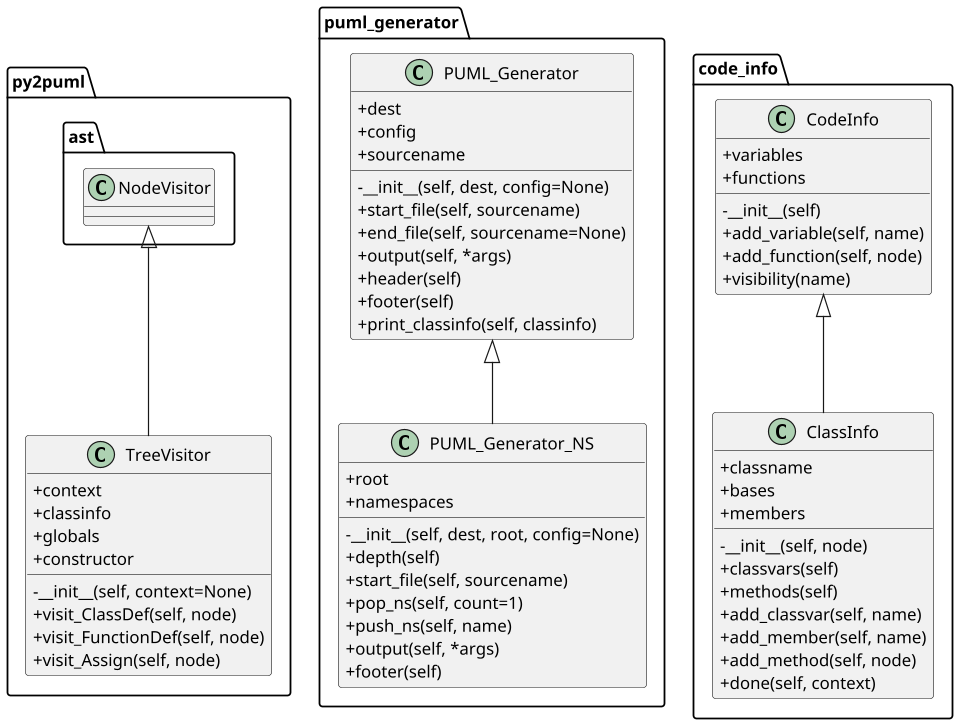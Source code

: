 @startuml
skinparam monochrome false
skinparam classAttributeIconSize 0
' set namespaceSeparator none
scale 1.2

namespace py2puml {
  ast.NodeVisitor <|-- TreeVisitor
  class TreeVisitor {
    +context
    +classinfo
    +globals
    +constructor
    -__init__(self, context=None)
    +visit_ClassDef(self, node)
    +visit_FunctionDef(self, node)
    +visit_Assign(self, node)
  }

}
namespace puml_generator {
  class PUML_Generator {
    +dest
    +config
    +sourcename
    -__init__(self, dest, config=None)
    +start_file(self, sourcename)
    +end_file(self, sourcename=None)
    +output(self, *args)
    +header(self)
    +footer(self)
    +print_classinfo(self, classinfo)
  }

  PUML_Generator <|-- PUML_Generator_NS
  class PUML_Generator_NS {
    +root
    +namespaces
    -__init__(self, dest, root, config=None)
    +depth(self)
    +start_file(self, sourcename)
    +pop_ns(self, count=1)
    +push_ns(self, name)
    +output(self, *args)
    +footer(self)
  }

}
namespace code_info {
  class CodeInfo {
    +variables
    +functions
    -__init__(self)
    +add_variable(self, name)
    +add_function(self, node)
    +visibility(name)
  }

  CodeInfo <|-- ClassInfo
  class ClassInfo {
    +classname
    +bases
    +members
    -__init__(self, node)
    +classvars(self)
    +methods(self)
    +add_classvar(self, name)
    +add_member(self, name)
    +add_method(self, node)
    +done(self, context)
  }

}
@enduml

